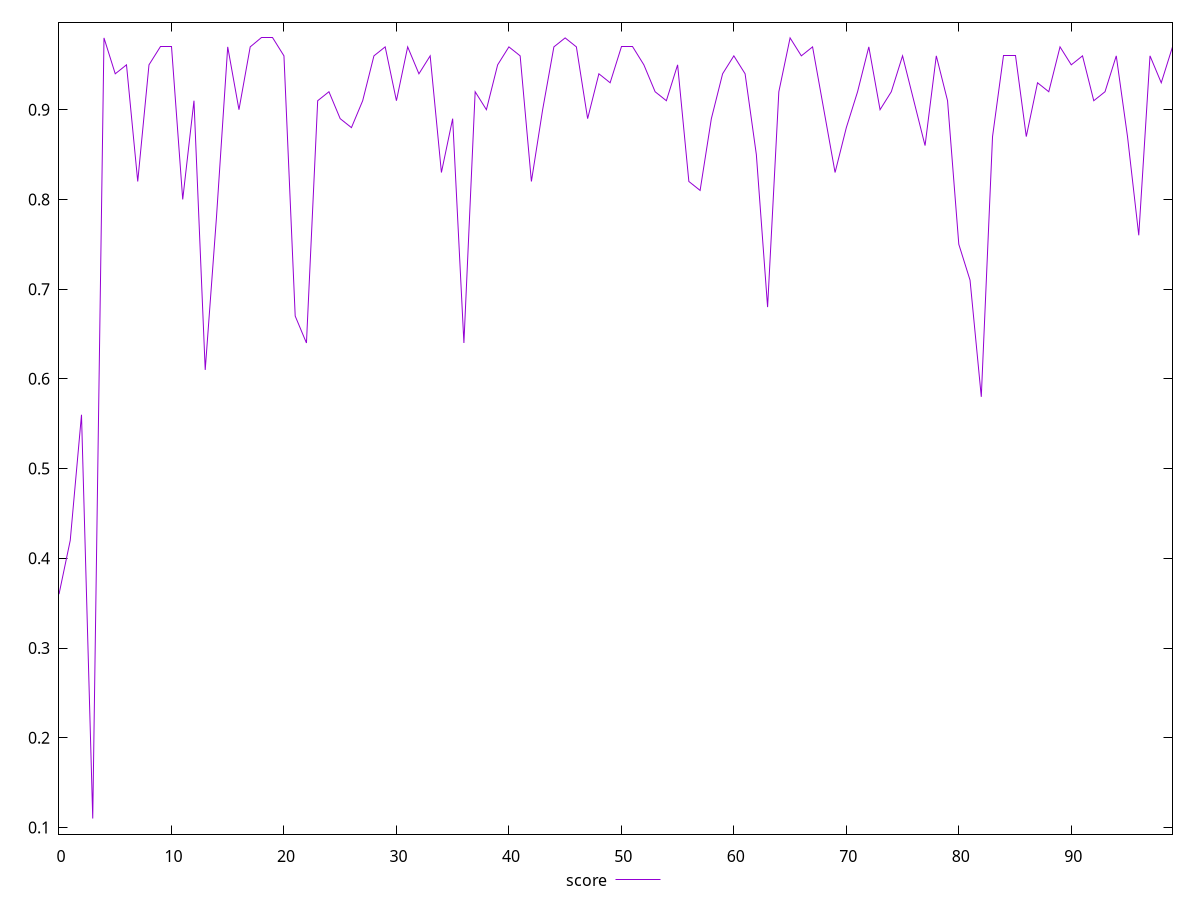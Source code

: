 reset

$score <<EOF
0 0.36
1 0.42
2 0.56
3 0.11
4 0.98
5 0.94
6 0.95
7 0.82
8 0.95
9 0.97
10 0.97
11 0.8
12 0.91
13 0.61
14 0.78
15 0.97
16 0.9
17 0.97
18 0.98
19 0.98
20 0.96
21 0.67
22 0.64
23 0.91
24 0.92
25 0.89
26 0.88
27 0.91
28 0.96
29 0.97
30 0.91
31 0.97
32 0.94
33 0.96
34 0.83
35 0.89
36 0.64
37 0.92
38 0.9
39 0.95
40 0.97
41 0.96
42 0.82
43 0.9
44 0.97
45 0.98
46 0.97
47 0.89
48 0.94
49 0.93
50 0.97
51 0.97
52 0.95
53 0.92
54 0.91
55 0.95
56 0.82
57 0.81
58 0.89
59 0.94
60 0.96
61 0.94
62 0.85
63 0.68
64 0.92
65 0.98
66 0.96
67 0.97
68 0.9
69 0.83
70 0.88
71 0.92
72 0.97
73 0.9
74 0.92
75 0.96
76 0.91
77 0.86
78 0.96
79 0.91
80 0.75
81 0.71
82 0.58
83 0.87
84 0.96
85 0.96
86 0.87
87 0.93
88 0.92
89 0.97
90 0.95
91 0.96
92 0.91
93 0.92
94 0.96
95 0.87
96 0.76
97 0.96
98 0.93
99 0.97
EOF

set key outside below
set xrange [0:99]
set yrange [0.0926:0.9974]
set trange [0.0926:0.9974]
set terminal svg size 640, 500 enhanced background rgb 'white'
set output "report_00019_2021-02-10T18-14-37.922Z//total-blocking-time/samples/pages/score/values.svg"

plot $score title "score" with line

reset
